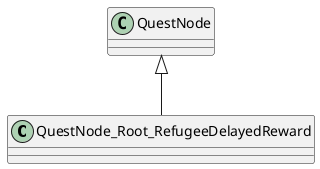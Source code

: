 @startuml
class QuestNode_Root_RefugeeDelayedReward {
}
QuestNode <|-- QuestNode_Root_RefugeeDelayedReward
@enduml
